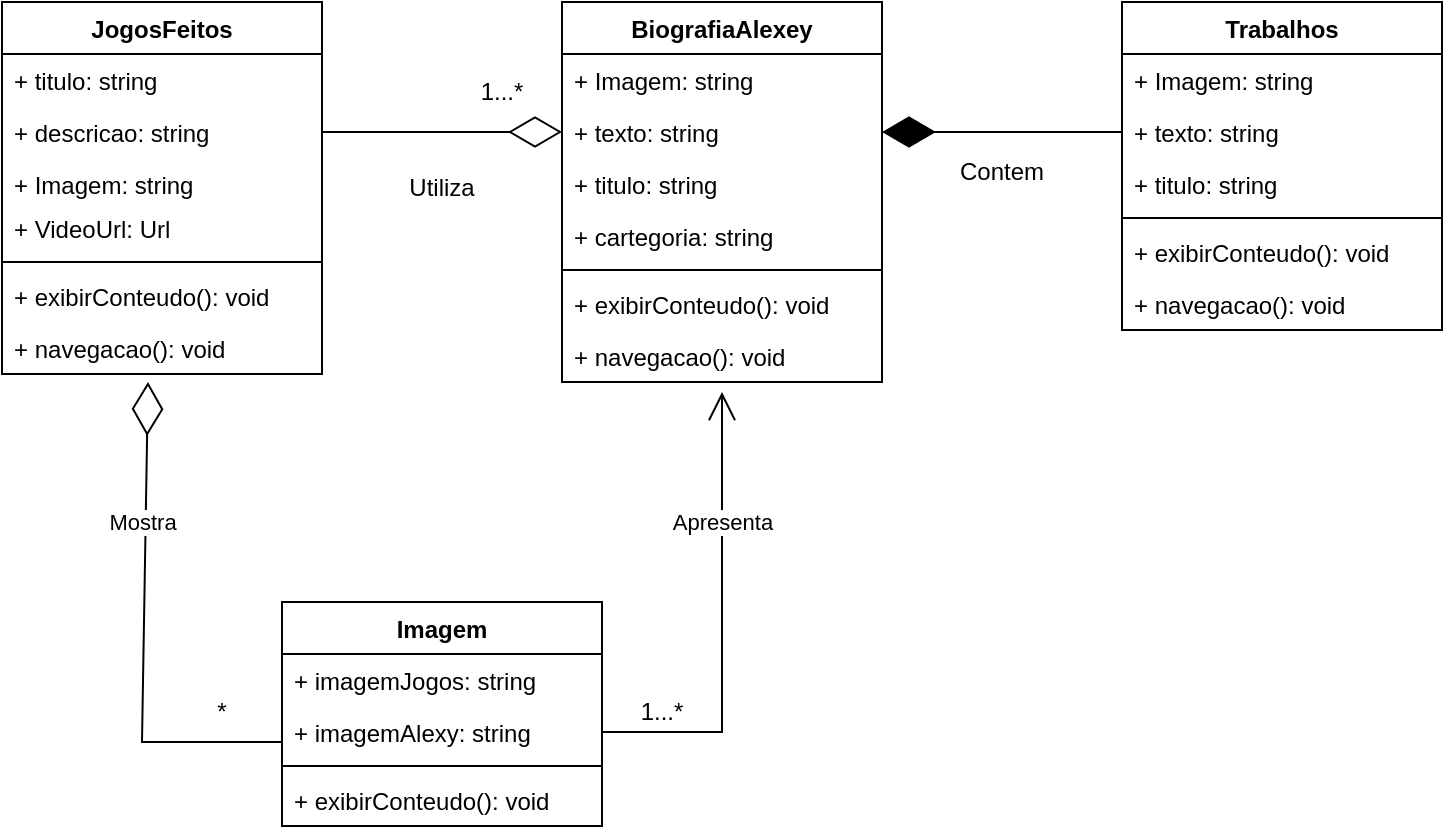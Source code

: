 <mxfile version="24.8.3">
  <diagram id="C5RBs43oDa-KdzZeNtuy" name="Page-1">
    <mxGraphModel dx="1434" dy="772" grid="1" gridSize="10" guides="1" tooltips="1" connect="1" arrows="1" fold="1" page="1" pageScale="1" pageWidth="827" pageHeight="1169" math="0" shadow="0">
      <root>
        <mxCell id="WIyWlLk6GJQsqaUBKTNV-0" />
        <mxCell id="WIyWlLk6GJQsqaUBKTNV-1" parent="WIyWlLk6GJQsqaUBKTNV-0" />
        <mxCell id="o1-r2XH9Jp46vhMC4WPz-106" value="BiografiaAlexey" style="swimlane;fontStyle=1;align=center;verticalAlign=top;childLayout=stackLayout;horizontal=1;startSize=26;horizontalStack=0;resizeParent=1;resizeParentMax=0;resizeLast=0;collapsible=1;marginBottom=0;whiteSpace=wrap;html=1;" parent="WIyWlLk6GJQsqaUBKTNV-1" vertex="1">
          <mxGeometry x="320" y="40" width="160" height="190" as="geometry" />
        </mxCell>
        <mxCell id="o1-r2XH9Jp46vhMC4WPz-107" value="+ Imagem: string" style="text;strokeColor=none;fillColor=none;align=left;verticalAlign=top;spacingLeft=4;spacingRight=4;overflow=hidden;rotatable=0;points=[[0,0.5],[1,0.5]];portConstraint=eastwest;whiteSpace=wrap;html=1;" parent="o1-r2XH9Jp46vhMC4WPz-106" vertex="1">
          <mxGeometry y="26" width="160" height="26" as="geometry" />
        </mxCell>
        <mxCell id="o1-r2XH9Jp46vhMC4WPz-110" value="+ texto: string" style="text;strokeColor=none;fillColor=none;align=left;verticalAlign=top;spacingLeft=4;spacingRight=4;overflow=hidden;rotatable=0;points=[[0,0.5],[1,0.5]];portConstraint=eastwest;whiteSpace=wrap;html=1;" parent="o1-r2XH9Jp46vhMC4WPz-106" vertex="1">
          <mxGeometry y="52" width="160" height="26" as="geometry" />
        </mxCell>
        <mxCell id="o1-r2XH9Jp46vhMC4WPz-111" value="+ titulo: string" style="text;strokeColor=none;fillColor=none;align=left;verticalAlign=top;spacingLeft=4;spacingRight=4;overflow=hidden;rotatable=0;points=[[0,0.5],[1,0.5]];portConstraint=eastwest;whiteSpace=wrap;html=1;" parent="o1-r2XH9Jp46vhMC4WPz-106" vertex="1">
          <mxGeometry y="78" width="160" height="26" as="geometry" />
        </mxCell>
        <mxCell id="lQcAMG3zXrgSOgpiatA--10" value="+ cartegoria: string" style="text;strokeColor=none;fillColor=none;align=left;verticalAlign=top;spacingLeft=4;spacingRight=4;overflow=hidden;rotatable=0;points=[[0,0.5],[1,0.5]];portConstraint=eastwest;whiteSpace=wrap;html=1;" vertex="1" parent="o1-r2XH9Jp46vhMC4WPz-106">
          <mxGeometry y="104" width="160" height="26" as="geometry" />
        </mxCell>
        <mxCell id="o1-r2XH9Jp46vhMC4WPz-108" value="" style="line;strokeWidth=1;fillColor=none;align=left;verticalAlign=middle;spacingTop=-1;spacingLeft=3;spacingRight=3;rotatable=0;labelPosition=right;points=[];portConstraint=eastwest;strokeColor=inherit;" parent="o1-r2XH9Jp46vhMC4WPz-106" vertex="1">
          <mxGeometry y="130" width="160" height="8" as="geometry" />
        </mxCell>
        <mxCell id="o1-r2XH9Jp46vhMC4WPz-109" value="+ exibirConteudo(): void" style="text;strokeColor=none;fillColor=none;align=left;verticalAlign=top;spacingLeft=4;spacingRight=4;overflow=hidden;rotatable=0;points=[[0,0.5],[1,0.5]];portConstraint=eastwest;whiteSpace=wrap;html=1;" parent="o1-r2XH9Jp46vhMC4WPz-106" vertex="1">
          <mxGeometry y="138" width="160" height="26" as="geometry" />
        </mxCell>
        <mxCell id="o1-r2XH9Jp46vhMC4WPz-124" value="+ navegacao(): void" style="text;strokeColor=none;fillColor=none;align=left;verticalAlign=top;spacingLeft=4;spacingRight=4;overflow=hidden;rotatable=0;points=[[0,0.5],[1,0.5]];portConstraint=eastwest;whiteSpace=wrap;html=1;" parent="o1-r2XH9Jp46vhMC4WPz-106" vertex="1">
          <mxGeometry y="164" width="160" height="26" as="geometry" />
        </mxCell>
        <mxCell id="o1-r2XH9Jp46vhMC4WPz-112" value="Trabalhos" style="swimlane;fontStyle=1;align=center;verticalAlign=top;childLayout=stackLayout;horizontal=1;startSize=26;horizontalStack=0;resizeParent=1;resizeParentMax=0;resizeLast=0;collapsible=1;marginBottom=0;whiteSpace=wrap;html=1;" parent="WIyWlLk6GJQsqaUBKTNV-1" vertex="1">
          <mxGeometry x="600" y="40" width="160" height="164" as="geometry" />
        </mxCell>
        <mxCell id="o1-r2XH9Jp46vhMC4WPz-113" value="+ Imagem: string" style="text;strokeColor=none;fillColor=none;align=left;verticalAlign=top;spacingLeft=4;spacingRight=4;overflow=hidden;rotatable=0;points=[[0,0.5],[1,0.5]];portConstraint=eastwest;whiteSpace=wrap;html=1;" parent="o1-r2XH9Jp46vhMC4WPz-112" vertex="1">
          <mxGeometry y="26" width="160" height="26" as="geometry" />
        </mxCell>
        <mxCell id="o1-r2XH9Jp46vhMC4WPz-114" value="+ texto: string" style="text;strokeColor=none;fillColor=none;align=left;verticalAlign=top;spacingLeft=4;spacingRight=4;overflow=hidden;rotatable=0;points=[[0,0.5],[1,0.5]];portConstraint=eastwest;whiteSpace=wrap;html=1;" parent="o1-r2XH9Jp46vhMC4WPz-112" vertex="1">
          <mxGeometry y="52" width="160" height="26" as="geometry" />
        </mxCell>
        <mxCell id="o1-r2XH9Jp46vhMC4WPz-115" value="+ titulo: string" style="text;strokeColor=none;fillColor=none;align=left;verticalAlign=top;spacingLeft=4;spacingRight=4;overflow=hidden;rotatable=0;points=[[0,0.5],[1,0.5]];portConstraint=eastwest;whiteSpace=wrap;html=1;" parent="o1-r2XH9Jp46vhMC4WPz-112" vertex="1">
          <mxGeometry y="78" width="160" height="26" as="geometry" />
        </mxCell>
        <mxCell id="o1-r2XH9Jp46vhMC4WPz-116" value="" style="line;strokeWidth=1;fillColor=none;align=left;verticalAlign=middle;spacingTop=-1;spacingLeft=3;spacingRight=3;rotatable=0;labelPosition=right;points=[];portConstraint=eastwest;strokeColor=inherit;" parent="o1-r2XH9Jp46vhMC4WPz-112" vertex="1">
          <mxGeometry y="104" width="160" height="8" as="geometry" />
        </mxCell>
        <mxCell id="o1-r2XH9Jp46vhMC4WPz-117" value="+ exibirConteudo(): void" style="text;strokeColor=none;fillColor=none;align=left;verticalAlign=top;spacingLeft=4;spacingRight=4;overflow=hidden;rotatable=0;points=[[0,0.5],[1,0.5]];portConstraint=eastwest;whiteSpace=wrap;html=1;" parent="o1-r2XH9Jp46vhMC4WPz-112" vertex="1">
          <mxGeometry y="112" width="160" height="26" as="geometry" />
        </mxCell>
        <mxCell id="o1-r2XH9Jp46vhMC4WPz-159" value="+ navegacao(): void" style="text;strokeColor=none;fillColor=none;align=left;verticalAlign=top;spacingLeft=4;spacingRight=4;overflow=hidden;rotatable=0;points=[[0,0.5],[1,0.5]];portConstraint=eastwest;whiteSpace=wrap;html=1;" parent="o1-r2XH9Jp46vhMC4WPz-112" vertex="1">
          <mxGeometry y="138" width="160" height="26" as="geometry" />
        </mxCell>
        <mxCell id="o1-r2XH9Jp46vhMC4WPz-118" value="JogosFeitos" style="swimlane;fontStyle=1;align=center;verticalAlign=top;childLayout=stackLayout;horizontal=1;startSize=26;horizontalStack=0;resizeParent=1;resizeParentMax=0;resizeLast=0;collapsible=1;marginBottom=0;whiteSpace=wrap;html=1;" parent="WIyWlLk6GJQsqaUBKTNV-1" vertex="1">
          <mxGeometry x="40" y="40" width="160" height="186" as="geometry" />
        </mxCell>
        <mxCell id="o1-r2XH9Jp46vhMC4WPz-121" value="+ titulo: string" style="text;strokeColor=none;fillColor=none;align=left;verticalAlign=top;spacingLeft=4;spacingRight=4;overflow=hidden;rotatable=0;points=[[0,0.5],[1,0.5]];portConstraint=eastwest;whiteSpace=wrap;html=1;" parent="o1-r2XH9Jp46vhMC4WPz-118" vertex="1">
          <mxGeometry y="26" width="160" height="26" as="geometry" />
        </mxCell>
        <mxCell id="o1-r2XH9Jp46vhMC4WPz-120" value="+ descricao: string" style="text;strokeColor=none;fillColor=none;align=left;verticalAlign=top;spacingLeft=4;spacingRight=4;overflow=hidden;rotatable=0;points=[[0,0.5],[1,0.5]];portConstraint=eastwest;whiteSpace=wrap;html=1;" parent="o1-r2XH9Jp46vhMC4WPz-118" vertex="1">
          <mxGeometry y="52" width="160" height="26" as="geometry" />
        </mxCell>
        <mxCell id="o1-r2XH9Jp46vhMC4WPz-119" value="+ Imagem: string" style="text;strokeColor=none;fillColor=none;align=left;verticalAlign=top;spacingLeft=4;spacingRight=4;overflow=hidden;rotatable=0;points=[[0,0.5],[1,0.5]];portConstraint=eastwest;whiteSpace=wrap;html=1;" parent="o1-r2XH9Jp46vhMC4WPz-118" vertex="1">
          <mxGeometry y="78" width="160" height="22" as="geometry" />
        </mxCell>
        <mxCell id="o1-r2XH9Jp46vhMC4WPz-125" value="+ VideoUrl: Url" style="text;strokeColor=none;fillColor=none;align=left;verticalAlign=top;spacingLeft=4;spacingRight=4;overflow=hidden;rotatable=0;points=[[0,0.5],[1,0.5]];portConstraint=eastwest;whiteSpace=wrap;html=1;" parent="o1-r2XH9Jp46vhMC4WPz-118" vertex="1">
          <mxGeometry y="100" width="160" height="26" as="geometry" />
        </mxCell>
        <mxCell id="o1-r2XH9Jp46vhMC4WPz-122" value="" style="line;strokeWidth=1;fillColor=none;align=left;verticalAlign=middle;spacingTop=-1;spacingLeft=3;spacingRight=3;rotatable=0;labelPosition=right;points=[];portConstraint=eastwest;strokeColor=inherit;" parent="o1-r2XH9Jp46vhMC4WPz-118" vertex="1">
          <mxGeometry y="126" width="160" height="8" as="geometry" />
        </mxCell>
        <mxCell id="o1-r2XH9Jp46vhMC4WPz-123" value="+ exibirConteudo(): void" style="text;strokeColor=none;fillColor=none;align=left;verticalAlign=top;spacingLeft=4;spacingRight=4;overflow=hidden;rotatable=0;points=[[0,0.5],[1,0.5]];portConstraint=eastwest;whiteSpace=wrap;html=1;" parent="o1-r2XH9Jp46vhMC4WPz-118" vertex="1">
          <mxGeometry y="134" width="160" height="26" as="geometry" />
        </mxCell>
        <mxCell id="o1-r2XH9Jp46vhMC4WPz-160" value="+ navegacao(): void" style="text;strokeColor=none;fillColor=none;align=left;verticalAlign=top;spacingLeft=4;spacingRight=4;overflow=hidden;rotatable=0;points=[[0,0.5],[1,0.5]];portConstraint=eastwest;whiteSpace=wrap;html=1;" parent="o1-r2XH9Jp46vhMC4WPz-118" vertex="1">
          <mxGeometry y="160" width="160" height="26" as="geometry" />
        </mxCell>
        <mxCell id="o1-r2XH9Jp46vhMC4WPz-128" value="Imagem" style="swimlane;fontStyle=1;align=center;verticalAlign=top;childLayout=stackLayout;horizontal=1;startSize=26;horizontalStack=0;resizeParent=1;resizeParentMax=0;resizeLast=0;collapsible=1;marginBottom=0;whiteSpace=wrap;html=1;" parent="WIyWlLk6GJQsqaUBKTNV-1" vertex="1">
          <mxGeometry x="180" y="340" width="160" height="112" as="geometry" />
        </mxCell>
        <mxCell id="o1-r2XH9Jp46vhMC4WPz-129" value="+ imagemJogos: string" style="text;strokeColor=none;fillColor=none;align=left;verticalAlign=top;spacingLeft=4;spacingRight=4;overflow=hidden;rotatable=0;points=[[0,0.5],[1,0.5]];portConstraint=eastwest;whiteSpace=wrap;html=1;" parent="o1-r2XH9Jp46vhMC4WPz-128" vertex="1">
          <mxGeometry y="26" width="160" height="26" as="geometry" />
        </mxCell>
        <mxCell id="o1-r2XH9Jp46vhMC4WPz-158" value="+ imagemAlexy: string" style="text;strokeColor=none;fillColor=none;align=left;verticalAlign=top;spacingLeft=4;spacingRight=4;overflow=hidden;rotatable=0;points=[[0,0.5],[1,0.5]];portConstraint=eastwest;whiteSpace=wrap;html=1;" parent="o1-r2XH9Jp46vhMC4WPz-128" vertex="1">
          <mxGeometry y="52" width="160" height="26" as="geometry" />
        </mxCell>
        <mxCell id="o1-r2XH9Jp46vhMC4WPz-132" value="" style="line;strokeWidth=1;fillColor=none;align=left;verticalAlign=middle;spacingTop=-1;spacingLeft=3;spacingRight=3;rotatable=0;labelPosition=right;points=[];portConstraint=eastwest;strokeColor=inherit;" parent="o1-r2XH9Jp46vhMC4WPz-128" vertex="1">
          <mxGeometry y="78" width="160" height="8" as="geometry" />
        </mxCell>
        <mxCell id="o1-r2XH9Jp46vhMC4WPz-133" value="+ exibirConteudo(): void" style="text;strokeColor=none;fillColor=none;align=left;verticalAlign=top;spacingLeft=4;spacingRight=4;overflow=hidden;rotatable=0;points=[[0,0.5],[1,0.5]];portConstraint=eastwest;whiteSpace=wrap;html=1;" parent="o1-r2XH9Jp46vhMC4WPz-128" vertex="1">
          <mxGeometry y="86" width="160" height="26" as="geometry" />
        </mxCell>
        <mxCell id="lQcAMG3zXrgSOgpiatA--0" value="" style="endArrow=diamondThin;endFill=1;endSize=24;html=1;rounded=0;exitX=0;exitY=0.5;exitDx=0;exitDy=0;entryX=1;entryY=0.5;entryDx=0;entryDy=0;" edge="1" parent="WIyWlLk6GJQsqaUBKTNV-1" source="o1-r2XH9Jp46vhMC4WPz-114" target="o1-r2XH9Jp46vhMC4WPz-110">
          <mxGeometry width="160" relative="1" as="geometry">
            <mxPoint x="470" y="280" as="sourcePoint" />
            <mxPoint x="630" y="280" as="targetPoint" />
          </mxGeometry>
        </mxCell>
        <mxCell id="lQcAMG3zXrgSOgpiatA--1" value="" style="endArrow=diamondThin;endFill=0;endSize=24;html=1;rounded=0;exitX=1;exitY=0.5;exitDx=0;exitDy=0;entryX=0;entryY=0.5;entryDx=0;entryDy=0;" edge="1" parent="WIyWlLk6GJQsqaUBKTNV-1" source="o1-r2XH9Jp46vhMC4WPz-120" target="o1-r2XH9Jp46vhMC4WPz-110">
          <mxGeometry width="160" relative="1" as="geometry">
            <mxPoint x="270" y="270" as="sourcePoint" />
            <mxPoint x="430" y="270" as="targetPoint" />
          </mxGeometry>
        </mxCell>
        <mxCell id="lQcAMG3zXrgSOgpiatA--6" value="1...*" style="text;html=1;align=center;verticalAlign=middle;whiteSpace=wrap;rounded=0;" vertex="1" parent="WIyWlLk6GJQsqaUBKTNV-1">
          <mxGeometry x="260" y="70" width="60" height="30" as="geometry" />
        </mxCell>
        <mxCell id="lQcAMG3zXrgSOgpiatA--7" value="1...*" style="text;html=1;align=center;verticalAlign=middle;whiteSpace=wrap;rounded=0;" vertex="1" parent="WIyWlLk6GJQsqaUBKTNV-1">
          <mxGeometry x="340" y="380" width="60" height="30" as="geometry" />
        </mxCell>
        <mxCell id="lQcAMG3zXrgSOgpiatA--8" value="*" style="text;html=1;align=center;verticalAlign=middle;whiteSpace=wrap;rounded=0;" vertex="1" parent="WIyWlLk6GJQsqaUBKTNV-1">
          <mxGeometry x="120" y="380" width="60" height="30" as="geometry" />
        </mxCell>
        <mxCell id="lQcAMG3zXrgSOgpiatA--13" value="Contem" style="text;html=1;align=center;verticalAlign=middle;whiteSpace=wrap;rounded=0;" vertex="1" parent="WIyWlLk6GJQsqaUBKTNV-1">
          <mxGeometry x="510" y="110" width="60" height="30" as="geometry" />
        </mxCell>
        <mxCell id="lQcAMG3zXrgSOgpiatA--14" value="Utiliza" style="text;html=1;align=center;verticalAlign=middle;whiteSpace=wrap;rounded=0;" vertex="1" parent="WIyWlLk6GJQsqaUBKTNV-1">
          <mxGeometry x="230" y="118" width="60" height="30" as="geometry" />
        </mxCell>
        <mxCell id="lQcAMG3zXrgSOgpiatA--16" value="" style="endArrow=open;endFill=1;endSize=12;html=1;rounded=0;exitX=1;exitY=0.5;exitDx=0;exitDy=0;" edge="1" parent="WIyWlLk6GJQsqaUBKTNV-1" source="o1-r2XH9Jp46vhMC4WPz-158">
          <mxGeometry width="160" relative="1" as="geometry">
            <mxPoint x="460" y="410" as="sourcePoint" />
            <mxPoint x="400" y="235" as="targetPoint" />
            <Array as="points">
              <mxPoint x="400" y="405" />
              <mxPoint x="400" y="295" />
            </Array>
          </mxGeometry>
        </mxCell>
        <mxCell id="lQcAMG3zXrgSOgpiatA--18" value="Apresenta" style="edgeLabel;html=1;align=center;verticalAlign=middle;resizable=0;points=[];" vertex="1" connectable="0" parent="lQcAMG3zXrgSOgpiatA--16">
          <mxGeometry x="0.33" y="-1" relative="1" as="geometry">
            <mxPoint x="-1" y="-12" as="offset" />
          </mxGeometry>
        </mxCell>
        <mxCell id="lQcAMG3zXrgSOgpiatA--19" value="" style="endArrow=diamondThin;endFill=0;endSize=24;html=1;rounded=0;exitX=1;exitY=1;exitDx=0;exitDy=0;" edge="1" parent="WIyWlLk6GJQsqaUBKTNV-1" source="lQcAMG3zXrgSOgpiatA--8">
          <mxGeometry width="160" relative="1" as="geometry">
            <mxPoint x="70" y="530" as="sourcePoint" />
            <mxPoint x="113" y="230" as="targetPoint" />
            <Array as="points">
              <mxPoint x="110" y="410" />
            </Array>
          </mxGeometry>
        </mxCell>
        <mxCell id="lQcAMG3zXrgSOgpiatA--20" value="Mostra" style="edgeLabel;html=1;align=center;verticalAlign=middle;resizable=0;points=[];" vertex="1" connectable="0" parent="lQcAMG3zXrgSOgpiatA--19">
          <mxGeometry x="0.4" y="2" relative="1" as="geometry">
            <mxPoint y="-5" as="offset" />
          </mxGeometry>
        </mxCell>
      </root>
    </mxGraphModel>
  </diagram>
</mxfile>
